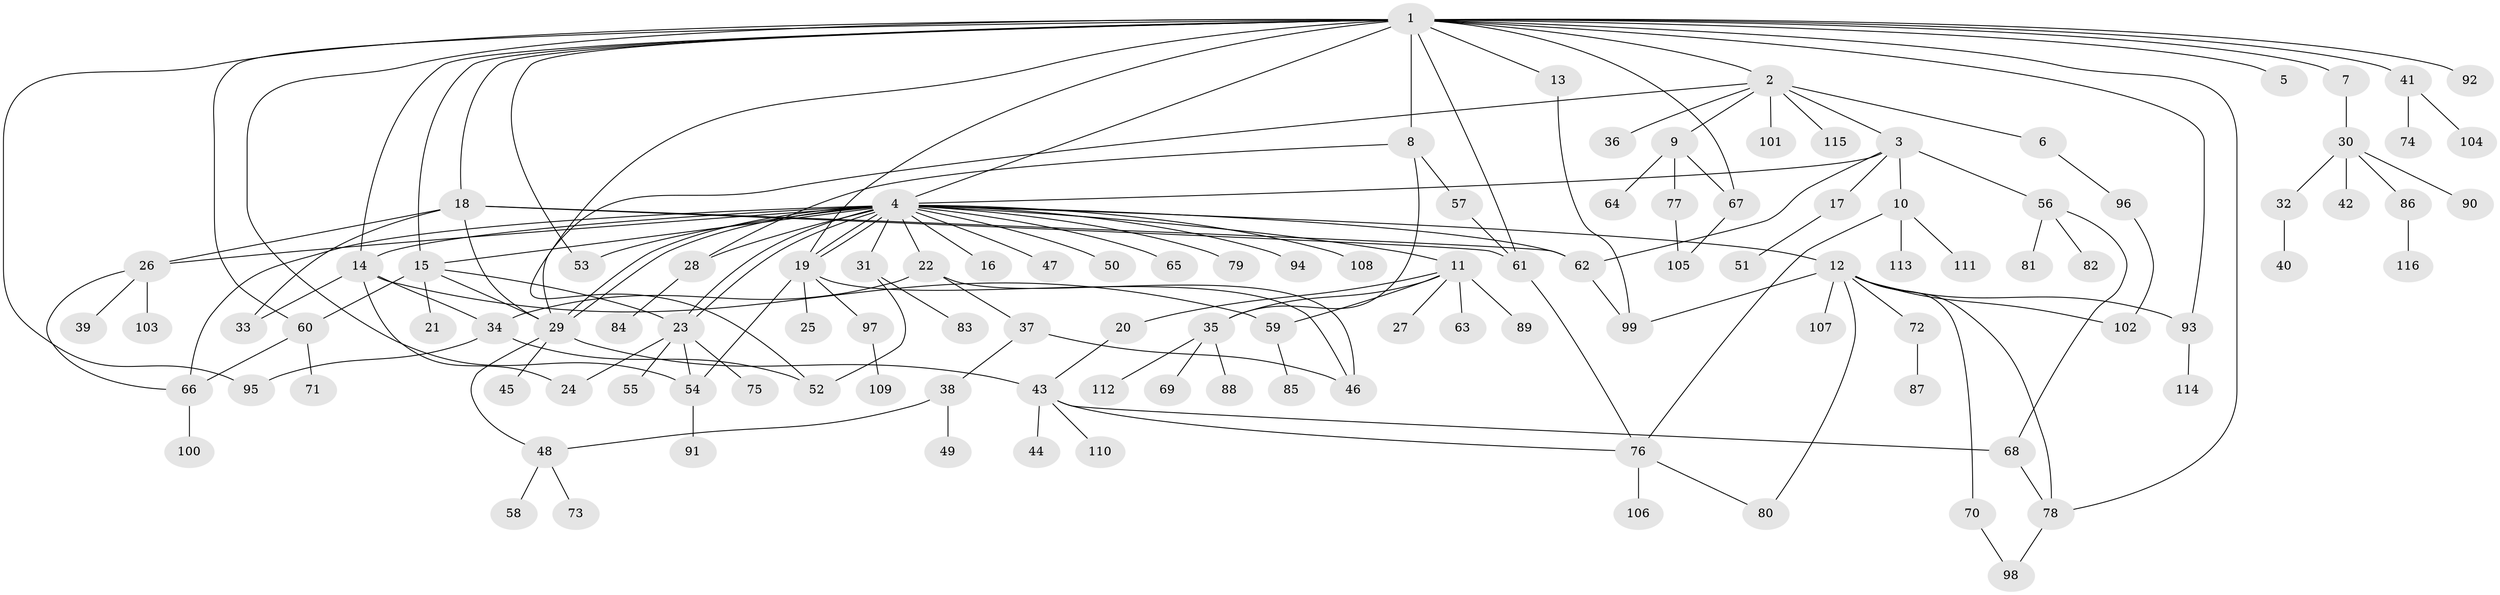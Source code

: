 // Generated by graph-tools (version 1.1) at 2025/46/03/09/25 04:46:54]
// undirected, 116 vertices, 163 edges
graph export_dot {
graph [start="1"]
  node [color=gray90,style=filled];
  1;
  2;
  3;
  4;
  5;
  6;
  7;
  8;
  9;
  10;
  11;
  12;
  13;
  14;
  15;
  16;
  17;
  18;
  19;
  20;
  21;
  22;
  23;
  24;
  25;
  26;
  27;
  28;
  29;
  30;
  31;
  32;
  33;
  34;
  35;
  36;
  37;
  38;
  39;
  40;
  41;
  42;
  43;
  44;
  45;
  46;
  47;
  48;
  49;
  50;
  51;
  52;
  53;
  54;
  55;
  56;
  57;
  58;
  59;
  60;
  61;
  62;
  63;
  64;
  65;
  66;
  67;
  68;
  69;
  70;
  71;
  72;
  73;
  74;
  75;
  76;
  77;
  78;
  79;
  80;
  81;
  82;
  83;
  84;
  85;
  86;
  87;
  88;
  89;
  90;
  91;
  92;
  93;
  94;
  95;
  96;
  97;
  98;
  99;
  100;
  101;
  102;
  103;
  104;
  105;
  106;
  107;
  108;
  109;
  110;
  111;
  112;
  113;
  114;
  115;
  116;
  1 -- 2;
  1 -- 4;
  1 -- 5;
  1 -- 7;
  1 -- 8;
  1 -- 13;
  1 -- 14;
  1 -- 15;
  1 -- 18;
  1 -- 19;
  1 -- 41;
  1 -- 52;
  1 -- 53;
  1 -- 54;
  1 -- 60;
  1 -- 61;
  1 -- 67;
  1 -- 78;
  1 -- 92;
  1 -- 93;
  1 -- 95;
  2 -- 3;
  2 -- 6;
  2 -- 9;
  2 -- 29;
  2 -- 36;
  2 -- 101;
  2 -- 115;
  3 -- 4;
  3 -- 10;
  3 -- 17;
  3 -- 56;
  3 -- 62;
  4 -- 11;
  4 -- 12;
  4 -- 14;
  4 -- 15;
  4 -- 16;
  4 -- 19;
  4 -- 19;
  4 -- 22;
  4 -- 23;
  4 -- 23;
  4 -- 26;
  4 -- 28;
  4 -- 29;
  4 -- 29;
  4 -- 31;
  4 -- 47;
  4 -- 50;
  4 -- 53;
  4 -- 62;
  4 -- 65;
  4 -- 66;
  4 -- 79;
  4 -- 94;
  4 -- 108;
  6 -- 96;
  7 -- 30;
  8 -- 28;
  8 -- 35;
  8 -- 57;
  9 -- 64;
  9 -- 67;
  9 -- 77;
  10 -- 76;
  10 -- 111;
  10 -- 113;
  11 -- 20;
  11 -- 27;
  11 -- 35;
  11 -- 59;
  11 -- 63;
  11 -- 89;
  12 -- 70;
  12 -- 72;
  12 -- 78;
  12 -- 80;
  12 -- 93;
  12 -- 99;
  12 -- 102;
  12 -- 107;
  13 -- 99;
  14 -- 24;
  14 -- 33;
  14 -- 34;
  14 -- 59;
  15 -- 21;
  15 -- 23;
  15 -- 29;
  15 -- 60;
  17 -- 51;
  18 -- 26;
  18 -- 29;
  18 -- 33;
  18 -- 61;
  18 -- 62;
  19 -- 25;
  19 -- 46;
  19 -- 54;
  19 -- 97;
  20 -- 43;
  22 -- 34;
  22 -- 37;
  22 -- 46;
  23 -- 24;
  23 -- 54;
  23 -- 55;
  23 -- 75;
  26 -- 39;
  26 -- 66;
  26 -- 103;
  28 -- 84;
  29 -- 43;
  29 -- 45;
  29 -- 48;
  30 -- 32;
  30 -- 42;
  30 -- 86;
  30 -- 90;
  31 -- 52;
  31 -- 83;
  32 -- 40;
  34 -- 52;
  34 -- 95;
  35 -- 69;
  35 -- 88;
  35 -- 112;
  37 -- 38;
  37 -- 46;
  38 -- 48;
  38 -- 49;
  41 -- 74;
  41 -- 104;
  43 -- 44;
  43 -- 68;
  43 -- 76;
  43 -- 110;
  48 -- 58;
  48 -- 73;
  54 -- 91;
  56 -- 68;
  56 -- 81;
  56 -- 82;
  57 -- 61;
  59 -- 85;
  60 -- 66;
  60 -- 71;
  61 -- 76;
  62 -- 99;
  66 -- 100;
  67 -- 105;
  68 -- 78;
  70 -- 98;
  72 -- 87;
  76 -- 80;
  76 -- 106;
  77 -- 105;
  78 -- 98;
  86 -- 116;
  93 -- 114;
  96 -- 102;
  97 -- 109;
}
